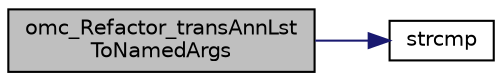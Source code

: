 digraph "omc_Refactor_transAnnLstToNamedArgs"
{
  edge [fontname="Helvetica",fontsize="10",labelfontname="Helvetica",labelfontsize="10"];
  node [fontname="Helvetica",fontsize="10",shape=record];
  rankdir="LR";
  Node1992 [label="omc_Refactor_transAnnLst\lToNamedArgs",height=0.2,width=0.4,color="black", fillcolor="grey75", style="filled", fontcolor="black"];
  Node1992 -> Node1993 [color="midnightblue",fontsize="10",style="solid",fontname="Helvetica"];
  Node1993 [label="strcmp",height=0.2,width=0.4,color="black", fillcolor="white", style="filled",URL="$db/d13/_c_vode_get_8m.html#ab022bbe018438998408fda94a327a547"];
}
